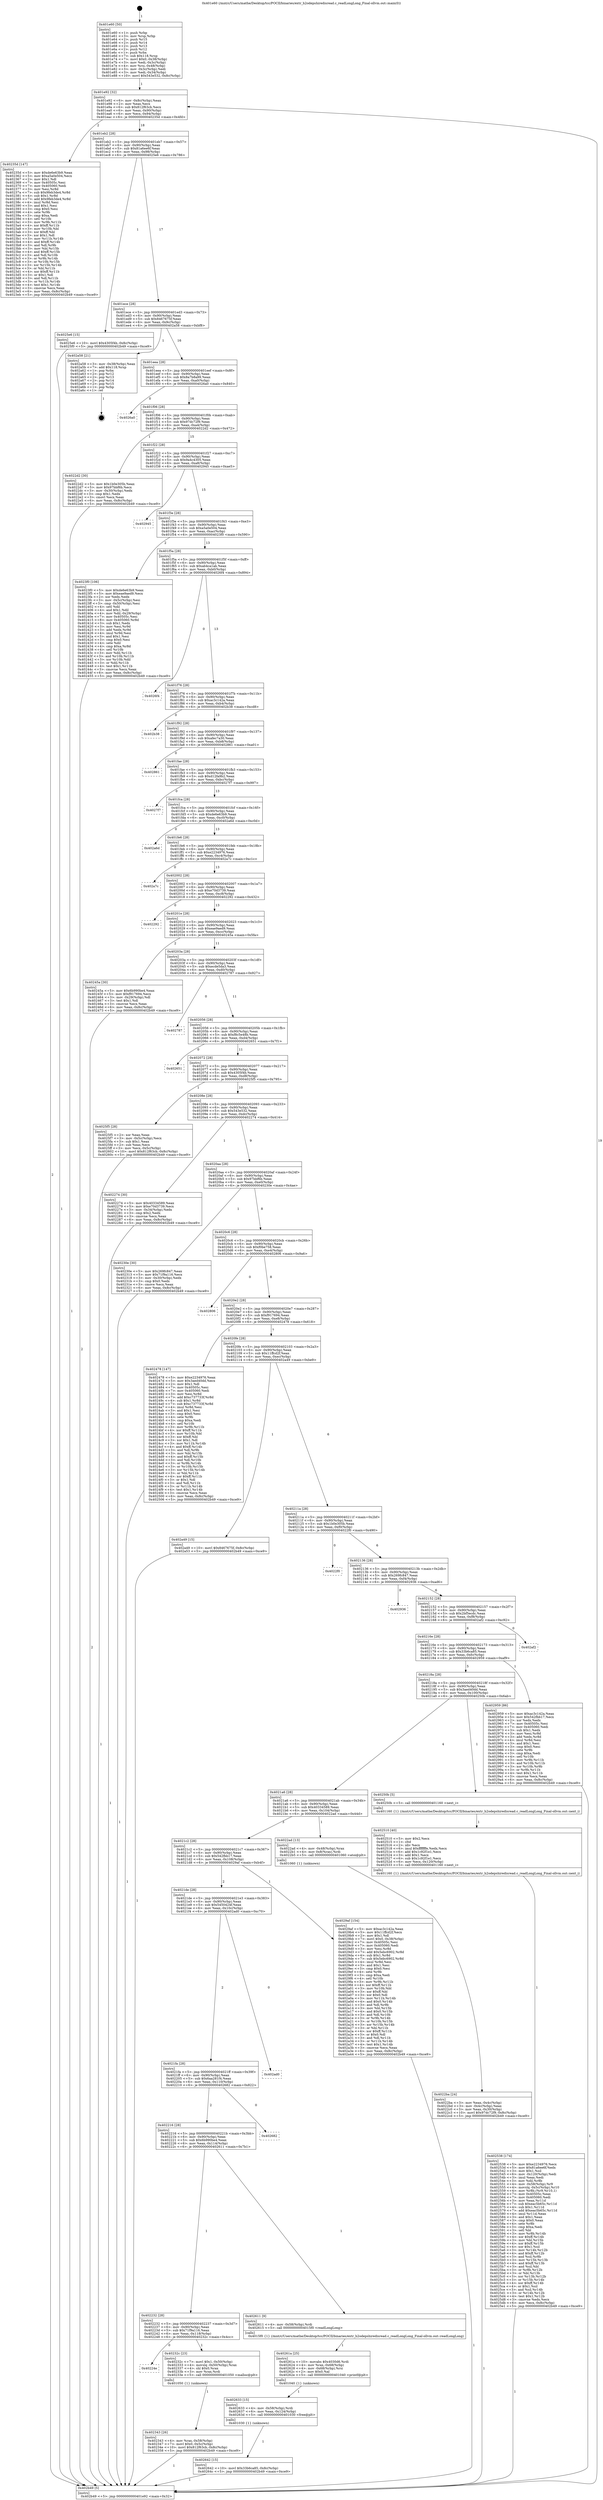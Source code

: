 digraph "0x401e60" {
  label = "0x401e60 (/mnt/c/Users/mathe/Desktop/tcc/POCII/binaries/extr_h2odepshiredisread.c_readLongLong_Final-ollvm.out::main(0))"
  labelloc = "t"
  node[shape=record]

  Entry [label="",width=0.3,height=0.3,shape=circle,fillcolor=black,style=filled]
  "0x401e92" [label="{
     0x401e92 [32]\l
     | [instrs]\l
     &nbsp;&nbsp;0x401e92 \<+6\>: mov -0x8c(%rbp),%eax\l
     &nbsp;&nbsp;0x401e98 \<+2\>: mov %eax,%ecx\l
     &nbsp;&nbsp;0x401e9a \<+6\>: sub $0x812f63cb,%ecx\l
     &nbsp;&nbsp;0x401ea0 \<+6\>: mov %eax,-0x90(%rbp)\l
     &nbsp;&nbsp;0x401ea6 \<+6\>: mov %ecx,-0x94(%rbp)\l
     &nbsp;&nbsp;0x401eac \<+6\>: je 000000000040235d \<main+0x4fd\>\l
  }"]
  "0x40235d" [label="{
     0x40235d [147]\l
     | [instrs]\l
     &nbsp;&nbsp;0x40235d \<+5\>: mov $0xde6e63b9,%eax\l
     &nbsp;&nbsp;0x402362 \<+5\>: mov $0xa5a0e504,%ecx\l
     &nbsp;&nbsp;0x402367 \<+2\>: mov $0x1,%dl\l
     &nbsp;&nbsp;0x402369 \<+7\>: mov 0x40505c,%esi\l
     &nbsp;&nbsp;0x402370 \<+7\>: mov 0x405060,%edi\l
     &nbsp;&nbsp;0x402377 \<+3\>: mov %esi,%r8d\l
     &nbsp;&nbsp;0x40237a \<+7\>: sub $0x9feb3de4,%r8d\l
     &nbsp;&nbsp;0x402381 \<+4\>: sub $0x1,%r8d\l
     &nbsp;&nbsp;0x402385 \<+7\>: add $0x9feb3de4,%r8d\l
     &nbsp;&nbsp;0x40238c \<+4\>: imul %r8d,%esi\l
     &nbsp;&nbsp;0x402390 \<+3\>: and $0x1,%esi\l
     &nbsp;&nbsp;0x402393 \<+3\>: cmp $0x0,%esi\l
     &nbsp;&nbsp;0x402396 \<+4\>: sete %r9b\l
     &nbsp;&nbsp;0x40239a \<+3\>: cmp $0xa,%edi\l
     &nbsp;&nbsp;0x40239d \<+4\>: setl %r10b\l
     &nbsp;&nbsp;0x4023a1 \<+3\>: mov %r9b,%r11b\l
     &nbsp;&nbsp;0x4023a4 \<+4\>: xor $0xff,%r11b\l
     &nbsp;&nbsp;0x4023a8 \<+3\>: mov %r10b,%bl\l
     &nbsp;&nbsp;0x4023ab \<+3\>: xor $0xff,%bl\l
     &nbsp;&nbsp;0x4023ae \<+3\>: xor $0x1,%dl\l
     &nbsp;&nbsp;0x4023b1 \<+3\>: mov %r11b,%r14b\l
     &nbsp;&nbsp;0x4023b4 \<+4\>: and $0xff,%r14b\l
     &nbsp;&nbsp;0x4023b8 \<+3\>: and %dl,%r9b\l
     &nbsp;&nbsp;0x4023bb \<+3\>: mov %bl,%r15b\l
     &nbsp;&nbsp;0x4023be \<+4\>: and $0xff,%r15b\l
     &nbsp;&nbsp;0x4023c2 \<+3\>: and %dl,%r10b\l
     &nbsp;&nbsp;0x4023c5 \<+3\>: or %r9b,%r14b\l
     &nbsp;&nbsp;0x4023c8 \<+3\>: or %r10b,%r15b\l
     &nbsp;&nbsp;0x4023cb \<+3\>: xor %r15b,%r14b\l
     &nbsp;&nbsp;0x4023ce \<+3\>: or %bl,%r11b\l
     &nbsp;&nbsp;0x4023d1 \<+4\>: xor $0xff,%r11b\l
     &nbsp;&nbsp;0x4023d5 \<+3\>: or $0x1,%dl\l
     &nbsp;&nbsp;0x4023d8 \<+3\>: and %dl,%r11b\l
     &nbsp;&nbsp;0x4023db \<+3\>: or %r11b,%r14b\l
     &nbsp;&nbsp;0x4023de \<+4\>: test $0x1,%r14b\l
     &nbsp;&nbsp;0x4023e2 \<+3\>: cmovne %ecx,%eax\l
     &nbsp;&nbsp;0x4023e5 \<+6\>: mov %eax,-0x8c(%rbp)\l
     &nbsp;&nbsp;0x4023eb \<+5\>: jmp 0000000000402b49 \<main+0xce9\>\l
  }"]
  "0x401eb2" [label="{
     0x401eb2 [28]\l
     | [instrs]\l
     &nbsp;&nbsp;0x401eb2 \<+5\>: jmp 0000000000401eb7 \<main+0x57\>\l
     &nbsp;&nbsp;0x401eb7 \<+6\>: mov -0x90(%rbp),%eax\l
     &nbsp;&nbsp;0x401ebd \<+5\>: sub $0x81a6ee6f,%eax\l
     &nbsp;&nbsp;0x401ec2 \<+6\>: mov %eax,-0x98(%rbp)\l
     &nbsp;&nbsp;0x401ec8 \<+6\>: je 00000000004025e6 \<main+0x786\>\l
  }"]
  Exit [label="",width=0.3,height=0.3,shape=circle,fillcolor=black,style=filled,peripheries=2]
  "0x4025e6" [label="{
     0x4025e6 [15]\l
     | [instrs]\l
     &nbsp;&nbsp;0x4025e6 \<+10\>: movl $0x4305f4b,-0x8c(%rbp)\l
     &nbsp;&nbsp;0x4025f0 \<+5\>: jmp 0000000000402b49 \<main+0xce9\>\l
  }"]
  "0x401ece" [label="{
     0x401ece [28]\l
     | [instrs]\l
     &nbsp;&nbsp;0x401ece \<+5\>: jmp 0000000000401ed3 \<main+0x73\>\l
     &nbsp;&nbsp;0x401ed3 \<+6\>: mov -0x90(%rbp),%eax\l
     &nbsp;&nbsp;0x401ed9 \<+5\>: sub $0x8467675f,%eax\l
     &nbsp;&nbsp;0x401ede \<+6\>: mov %eax,-0x9c(%rbp)\l
     &nbsp;&nbsp;0x401ee4 \<+6\>: je 0000000000402a58 \<main+0xbf8\>\l
  }"]
  "0x402642" [label="{
     0x402642 [15]\l
     | [instrs]\l
     &nbsp;&nbsp;0x402642 \<+10\>: movl $0x33b6ca85,-0x8c(%rbp)\l
     &nbsp;&nbsp;0x40264c \<+5\>: jmp 0000000000402b49 \<main+0xce9\>\l
  }"]
  "0x402a58" [label="{
     0x402a58 [21]\l
     | [instrs]\l
     &nbsp;&nbsp;0x402a58 \<+3\>: mov -0x38(%rbp),%eax\l
     &nbsp;&nbsp;0x402a5b \<+7\>: add $0x118,%rsp\l
     &nbsp;&nbsp;0x402a62 \<+1\>: pop %rbx\l
     &nbsp;&nbsp;0x402a63 \<+2\>: pop %r12\l
     &nbsp;&nbsp;0x402a65 \<+2\>: pop %r13\l
     &nbsp;&nbsp;0x402a67 \<+2\>: pop %r14\l
     &nbsp;&nbsp;0x402a69 \<+2\>: pop %r15\l
     &nbsp;&nbsp;0x402a6b \<+1\>: pop %rbp\l
     &nbsp;&nbsp;0x402a6c \<+1\>: ret\l
  }"]
  "0x401eea" [label="{
     0x401eea [28]\l
     | [instrs]\l
     &nbsp;&nbsp;0x401eea \<+5\>: jmp 0000000000401eef \<main+0x8f\>\l
     &nbsp;&nbsp;0x401eef \<+6\>: mov -0x90(%rbp),%eax\l
     &nbsp;&nbsp;0x401ef5 \<+5\>: sub $0x8a7b8a99,%eax\l
     &nbsp;&nbsp;0x401efa \<+6\>: mov %eax,-0xa0(%rbp)\l
     &nbsp;&nbsp;0x401f00 \<+6\>: je 00000000004026a0 \<main+0x840\>\l
  }"]
  "0x402633" [label="{
     0x402633 [15]\l
     | [instrs]\l
     &nbsp;&nbsp;0x402633 \<+4\>: mov -0x58(%rbp),%rdi\l
     &nbsp;&nbsp;0x402637 \<+6\>: mov %eax,-0x124(%rbp)\l
     &nbsp;&nbsp;0x40263d \<+5\>: call 0000000000401030 \<free@plt\>\l
     | [calls]\l
     &nbsp;&nbsp;0x401030 \{1\} (unknown)\l
  }"]
  "0x4026a0" [label="{
     0x4026a0\l
  }", style=dashed]
  "0x401f06" [label="{
     0x401f06 [28]\l
     | [instrs]\l
     &nbsp;&nbsp;0x401f06 \<+5\>: jmp 0000000000401f0b \<main+0xab\>\l
     &nbsp;&nbsp;0x401f0b \<+6\>: mov -0x90(%rbp),%eax\l
     &nbsp;&nbsp;0x401f11 \<+5\>: sub $0x97dc72f9,%eax\l
     &nbsp;&nbsp;0x401f16 \<+6\>: mov %eax,-0xa4(%rbp)\l
     &nbsp;&nbsp;0x401f1c \<+6\>: je 00000000004022d2 \<main+0x472\>\l
  }"]
  "0x40261a" [label="{
     0x40261a [25]\l
     | [instrs]\l
     &nbsp;&nbsp;0x40261a \<+10\>: movabs $0x4030d6,%rdi\l
     &nbsp;&nbsp;0x402624 \<+4\>: mov %rax,-0x68(%rbp)\l
     &nbsp;&nbsp;0x402628 \<+4\>: mov -0x68(%rbp),%rsi\l
     &nbsp;&nbsp;0x40262c \<+2\>: mov $0x0,%al\l
     &nbsp;&nbsp;0x40262e \<+5\>: call 0000000000401040 \<printf@plt\>\l
     | [calls]\l
     &nbsp;&nbsp;0x401040 \{1\} (unknown)\l
  }"]
  "0x4022d2" [label="{
     0x4022d2 [30]\l
     | [instrs]\l
     &nbsp;&nbsp;0x4022d2 \<+5\>: mov $0x1b0e305b,%eax\l
     &nbsp;&nbsp;0x4022d7 \<+5\>: mov $0x97bbf6b,%ecx\l
     &nbsp;&nbsp;0x4022dc \<+3\>: mov -0x30(%rbp),%edx\l
     &nbsp;&nbsp;0x4022df \<+3\>: cmp $0x1,%edx\l
     &nbsp;&nbsp;0x4022e2 \<+3\>: cmovl %ecx,%eax\l
     &nbsp;&nbsp;0x4022e5 \<+6\>: mov %eax,-0x8c(%rbp)\l
     &nbsp;&nbsp;0x4022eb \<+5\>: jmp 0000000000402b49 \<main+0xce9\>\l
  }"]
  "0x401f22" [label="{
     0x401f22 [28]\l
     | [instrs]\l
     &nbsp;&nbsp;0x401f22 \<+5\>: jmp 0000000000401f27 \<main+0xc7\>\l
     &nbsp;&nbsp;0x401f27 \<+6\>: mov -0x90(%rbp),%eax\l
     &nbsp;&nbsp;0x401f2d \<+5\>: sub $0x9a4c4305,%eax\l
     &nbsp;&nbsp;0x401f32 \<+6\>: mov %eax,-0xa8(%rbp)\l
     &nbsp;&nbsp;0x401f38 \<+6\>: je 0000000000402945 \<main+0xae5\>\l
  }"]
  "0x402538" [label="{
     0x402538 [174]\l
     | [instrs]\l
     &nbsp;&nbsp;0x402538 \<+5\>: mov $0xe2234976,%ecx\l
     &nbsp;&nbsp;0x40253d \<+5\>: mov $0x81a6ee6f,%edx\l
     &nbsp;&nbsp;0x402542 \<+3\>: mov $0x1,%sil\l
     &nbsp;&nbsp;0x402545 \<+6\>: mov -0x120(%rbp),%edi\l
     &nbsp;&nbsp;0x40254b \<+3\>: imul %eax,%edi\l
     &nbsp;&nbsp;0x40254e \<+3\>: mov %dil,%r8b\l
     &nbsp;&nbsp;0x402551 \<+4\>: mov -0x58(%rbp),%r9\l
     &nbsp;&nbsp;0x402555 \<+4\>: movslq -0x5c(%rbp),%r10\l
     &nbsp;&nbsp;0x402559 \<+4\>: mov %r8b,(%r9,%r10,1)\l
     &nbsp;&nbsp;0x40255d \<+7\>: mov 0x40505c,%eax\l
     &nbsp;&nbsp;0x402564 \<+7\>: mov 0x405060,%edi\l
     &nbsp;&nbsp;0x40256b \<+3\>: mov %eax,%r11d\l
     &nbsp;&nbsp;0x40256e \<+7\>: sub $0xeac5b65c,%r11d\l
     &nbsp;&nbsp;0x402575 \<+4\>: sub $0x1,%r11d\l
     &nbsp;&nbsp;0x402579 \<+7\>: add $0xeac5b65c,%r11d\l
     &nbsp;&nbsp;0x402580 \<+4\>: imul %r11d,%eax\l
     &nbsp;&nbsp;0x402584 \<+3\>: and $0x1,%eax\l
     &nbsp;&nbsp;0x402587 \<+3\>: cmp $0x0,%eax\l
     &nbsp;&nbsp;0x40258a \<+4\>: sete %r8b\l
     &nbsp;&nbsp;0x40258e \<+3\>: cmp $0xa,%edi\l
     &nbsp;&nbsp;0x402591 \<+3\>: setl %bl\l
     &nbsp;&nbsp;0x402594 \<+3\>: mov %r8b,%r14b\l
     &nbsp;&nbsp;0x402597 \<+4\>: xor $0xff,%r14b\l
     &nbsp;&nbsp;0x40259b \<+3\>: mov %bl,%r15b\l
     &nbsp;&nbsp;0x40259e \<+4\>: xor $0xff,%r15b\l
     &nbsp;&nbsp;0x4025a2 \<+4\>: xor $0x1,%sil\l
     &nbsp;&nbsp;0x4025a6 \<+3\>: mov %r14b,%r12b\l
     &nbsp;&nbsp;0x4025a9 \<+4\>: and $0xff,%r12b\l
     &nbsp;&nbsp;0x4025ad \<+3\>: and %sil,%r8b\l
     &nbsp;&nbsp;0x4025b0 \<+3\>: mov %r15b,%r13b\l
     &nbsp;&nbsp;0x4025b3 \<+4\>: and $0xff,%r13b\l
     &nbsp;&nbsp;0x4025b7 \<+3\>: and %sil,%bl\l
     &nbsp;&nbsp;0x4025ba \<+3\>: or %r8b,%r12b\l
     &nbsp;&nbsp;0x4025bd \<+3\>: or %bl,%r13b\l
     &nbsp;&nbsp;0x4025c0 \<+3\>: xor %r13b,%r12b\l
     &nbsp;&nbsp;0x4025c3 \<+3\>: or %r15b,%r14b\l
     &nbsp;&nbsp;0x4025c6 \<+4\>: xor $0xff,%r14b\l
     &nbsp;&nbsp;0x4025ca \<+4\>: or $0x1,%sil\l
     &nbsp;&nbsp;0x4025ce \<+3\>: and %sil,%r14b\l
     &nbsp;&nbsp;0x4025d1 \<+3\>: or %r14b,%r12b\l
     &nbsp;&nbsp;0x4025d4 \<+4\>: test $0x1,%r12b\l
     &nbsp;&nbsp;0x4025d8 \<+3\>: cmovne %edx,%ecx\l
     &nbsp;&nbsp;0x4025db \<+6\>: mov %ecx,-0x8c(%rbp)\l
     &nbsp;&nbsp;0x4025e1 \<+5\>: jmp 0000000000402b49 \<main+0xce9\>\l
  }"]
  "0x402945" [label="{
     0x402945\l
  }", style=dashed]
  "0x401f3e" [label="{
     0x401f3e [28]\l
     | [instrs]\l
     &nbsp;&nbsp;0x401f3e \<+5\>: jmp 0000000000401f43 \<main+0xe3\>\l
     &nbsp;&nbsp;0x401f43 \<+6\>: mov -0x90(%rbp),%eax\l
     &nbsp;&nbsp;0x401f49 \<+5\>: sub $0xa5a0e504,%eax\l
     &nbsp;&nbsp;0x401f4e \<+6\>: mov %eax,-0xac(%rbp)\l
     &nbsp;&nbsp;0x401f54 \<+6\>: je 00000000004023f0 \<main+0x590\>\l
  }"]
  "0x402510" [label="{
     0x402510 [40]\l
     | [instrs]\l
     &nbsp;&nbsp;0x402510 \<+5\>: mov $0x2,%ecx\l
     &nbsp;&nbsp;0x402515 \<+1\>: cltd\l
     &nbsp;&nbsp;0x402516 \<+2\>: idiv %ecx\l
     &nbsp;&nbsp;0x402518 \<+6\>: imul $0xfffffffe,%edx,%ecx\l
     &nbsp;&nbsp;0x40251e \<+6\>: add $0x1c92f1e1,%ecx\l
     &nbsp;&nbsp;0x402524 \<+3\>: add $0x1,%ecx\l
     &nbsp;&nbsp;0x402527 \<+6\>: sub $0x1c92f1e1,%ecx\l
     &nbsp;&nbsp;0x40252d \<+6\>: mov %ecx,-0x120(%rbp)\l
     &nbsp;&nbsp;0x402533 \<+5\>: call 0000000000401160 \<next_i\>\l
     | [calls]\l
     &nbsp;&nbsp;0x401160 \{1\} (/mnt/c/Users/mathe/Desktop/tcc/POCII/binaries/extr_h2odepshiredisread.c_readLongLong_Final-ollvm.out::next_i)\l
  }"]
  "0x4023f0" [label="{
     0x4023f0 [106]\l
     | [instrs]\l
     &nbsp;&nbsp;0x4023f0 \<+5\>: mov $0xde6e63b9,%eax\l
     &nbsp;&nbsp;0x4023f5 \<+5\>: mov $0xeae9aed9,%ecx\l
     &nbsp;&nbsp;0x4023fa \<+2\>: xor %edx,%edx\l
     &nbsp;&nbsp;0x4023fc \<+3\>: mov -0x5c(%rbp),%esi\l
     &nbsp;&nbsp;0x4023ff \<+3\>: cmp -0x50(%rbp),%esi\l
     &nbsp;&nbsp;0x402402 \<+4\>: setl %dil\l
     &nbsp;&nbsp;0x402406 \<+4\>: and $0x1,%dil\l
     &nbsp;&nbsp;0x40240a \<+4\>: mov %dil,-0x29(%rbp)\l
     &nbsp;&nbsp;0x40240e \<+7\>: mov 0x40505c,%esi\l
     &nbsp;&nbsp;0x402415 \<+8\>: mov 0x405060,%r8d\l
     &nbsp;&nbsp;0x40241d \<+3\>: sub $0x1,%edx\l
     &nbsp;&nbsp;0x402420 \<+3\>: mov %esi,%r9d\l
     &nbsp;&nbsp;0x402423 \<+3\>: add %edx,%r9d\l
     &nbsp;&nbsp;0x402426 \<+4\>: imul %r9d,%esi\l
     &nbsp;&nbsp;0x40242a \<+3\>: and $0x1,%esi\l
     &nbsp;&nbsp;0x40242d \<+3\>: cmp $0x0,%esi\l
     &nbsp;&nbsp;0x402430 \<+4\>: sete %dil\l
     &nbsp;&nbsp;0x402434 \<+4\>: cmp $0xa,%r8d\l
     &nbsp;&nbsp;0x402438 \<+4\>: setl %r10b\l
     &nbsp;&nbsp;0x40243c \<+3\>: mov %dil,%r11b\l
     &nbsp;&nbsp;0x40243f \<+3\>: and %r10b,%r11b\l
     &nbsp;&nbsp;0x402442 \<+3\>: xor %r10b,%dil\l
     &nbsp;&nbsp;0x402445 \<+3\>: or %dil,%r11b\l
     &nbsp;&nbsp;0x402448 \<+4\>: test $0x1,%r11b\l
     &nbsp;&nbsp;0x40244c \<+3\>: cmovne %ecx,%eax\l
     &nbsp;&nbsp;0x40244f \<+6\>: mov %eax,-0x8c(%rbp)\l
     &nbsp;&nbsp;0x402455 \<+5\>: jmp 0000000000402b49 \<main+0xce9\>\l
  }"]
  "0x401f5a" [label="{
     0x401f5a [28]\l
     | [instrs]\l
     &nbsp;&nbsp;0x401f5a \<+5\>: jmp 0000000000401f5f \<main+0xff\>\l
     &nbsp;&nbsp;0x401f5f \<+6\>: mov -0x90(%rbp),%eax\l
     &nbsp;&nbsp;0x401f65 \<+5\>: sub $0xab4ca1ab,%eax\l
     &nbsp;&nbsp;0x401f6a \<+6\>: mov %eax,-0xb0(%rbp)\l
     &nbsp;&nbsp;0x401f70 \<+6\>: je 00000000004026f4 \<main+0x894\>\l
  }"]
  "0x402343" [label="{
     0x402343 [26]\l
     | [instrs]\l
     &nbsp;&nbsp;0x402343 \<+4\>: mov %rax,-0x58(%rbp)\l
     &nbsp;&nbsp;0x402347 \<+7\>: movl $0x0,-0x5c(%rbp)\l
     &nbsp;&nbsp;0x40234e \<+10\>: movl $0x812f63cb,-0x8c(%rbp)\l
     &nbsp;&nbsp;0x402358 \<+5\>: jmp 0000000000402b49 \<main+0xce9\>\l
  }"]
  "0x4026f4" [label="{
     0x4026f4\l
  }", style=dashed]
  "0x401f76" [label="{
     0x401f76 [28]\l
     | [instrs]\l
     &nbsp;&nbsp;0x401f76 \<+5\>: jmp 0000000000401f7b \<main+0x11b\>\l
     &nbsp;&nbsp;0x401f7b \<+6\>: mov -0x90(%rbp),%eax\l
     &nbsp;&nbsp;0x401f81 \<+5\>: sub $0xac3c142a,%eax\l
     &nbsp;&nbsp;0x401f86 \<+6\>: mov %eax,-0xb4(%rbp)\l
     &nbsp;&nbsp;0x401f8c \<+6\>: je 0000000000402b38 \<main+0xcd8\>\l
  }"]
  "0x40224e" [label="{
     0x40224e\l
  }", style=dashed]
  "0x402b38" [label="{
     0x402b38\l
  }", style=dashed]
  "0x401f92" [label="{
     0x401f92 [28]\l
     | [instrs]\l
     &nbsp;&nbsp;0x401f92 \<+5\>: jmp 0000000000401f97 \<main+0x137\>\l
     &nbsp;&nbsp;0x401f97 \<+6\>: mov -0x90(%rbp),%eax\l
     &nbsp;&nbsp;0x401f9d \<+5\>: sub $0xafec7a30,%eax\l
     &nbsp;&nbsp;0x401fa2 \<+6\>: mov %eax,-0xb8(%rbp)\l
     &nbsp;&nbsp;0x401fa8 \<+6\>: je 0000000000402861 \<main+0xa01\>\l
  }"]
  "0x40232c" [label="{
     0x40232c [23]\l
     | [instrs]\l
     &nbsp;&nbsp;0x40232c \<+7\>: movl $0x1,-0x50(%rbp)\l
     &nbsp;&nbsp;0x402333 \<+4\>: movslq -0x50(%rbp),%rax\l
     &nbsp;&nbsp;0x402337 \<+4\>: shl $0x0,%rax\l
     &nbsp;&nbsp;0x40233b \<+3\>: mov %rax,%rdi\l
     &nbsp;&nbsp;0x40233e \<+5\>: call 0000000000401050 \<malloc@plt\>\l
     | [calls]\l
     &nbsp;&nbsp;0x401050 \{1\} (unknown)\l
  }"]
  "0x402861" [label="{
     0x402861\l
  }", style=dashed]
  "0x401fae" [label="{
     0x401fae [28]\l
     | [instrs]\l
     &nbsp;&nbsp;0x401fae \<+5\>: jmp 0000000000401fb3 \<main+0x153\>\l
     &nbsp;&nbsp;0x401fb3 \<+6\>: mov -0x90(%rbp),%eax\l
     &nbsp;&nbsp;0x401fb9 \<+5\>: sub $0xd12fa9b2,%eax\l
     &nbsp;&nbsp;0x401fbe \<+6\>: mov %eax,-0xbc(%rbp)\l
     &nbsp;&nbsp;0x401fc4 \<+6\>: je 00000000004027f7 \<main+0x997\>\l
  }"]
  "0x402232" [label="{
     0x402232 [28]\l
     | [instrs]\l
     &nbsp;&nbsp;0x402232 \<+5\>: jmp 0000000000402237 \<main+0x3d7\>\l
     &nbsp;&nbsp;0x402237 \<+6\>: mov -0x90(%rbp),%eax\l
     &nbsp;&nbsp;0x40223d \<+5\>: sub $0x71f9a116,%eax\l
     &nbsp;&nbsp;0x402242 \<+6\>: mov %eax,-0x118(%rbp)\l
     &nbsp;&nbsp;0x402248 \<+6\>: je 000000000040232c \<main+0x4cc\>\l
  }"]
  "0x4027f7" [label="{
     0x4027f7\l
  }", style=dashed]
  "0x401fca" [label="{
     0x401fca [28]\l
     | [instrs]\l
     &nbsp;&nbsp;0x401fca \<+5\>: jmp 0000000000401fcf \<main+0x16f\>\l
     &nbsp;&nbsp;0x401fcf \<+6\>: mov -0x90(%rbp),%eax\l
     &nbsp;&nbsp;0x401fd5 \<+5\>: sub $0xde6e63b9,%eax\l
     &nbsp;&nbsp;0x401fda \<+6\>: mov %eax,-0xc0(%rbp)\l
     &nbsp;&nbsp;0x401fe0 \<+6\>: je 0000000000402a6d \<main+0xc0d\>\l
  }"]
  "0x402611" [label="{
     0x402611 [9]\l
     | [instrs]\l
     &nbsp;&nbsp;0x402611 \<+4\>: mov -0x58(%rbp),%rdi\l
     &nbsp;&nbsp;0x402615 \<+5\>: call 00000000004015f0 \<readLongLong\>\l
     | [calls]\l
     &nbsp;&nbsp;0x4015f0 \{1\} (/mnt/c/Users/mathe/Desktop/tcc/POCII/binaries/extr_h2odepshiredisread.c_readLongLong_Final-ollvm.out::readLongLong)\l
  }"]
  "0x402a6d" [label="{
     0x402a6d\l
  }", style=dashed]
  "0x401fe6" [label="{
     0x401fe6 [28]\l
     | [instrs]\l
     &nbsp;&nbsp;0x401fe6 \<+5\>: jmp 0000000000401feb \<main+0x18b\>\l
     &nbsp;&nbsp;0x401feb \<+6\>: mov -0x90(%rbp),%eax\l
     &nbsp;&nbsp;0x401ff1 \<+5\>: sub $0xe2234976,%eax\l
     &nbsp;&nbsp;0x401ff6 \<+6\>: mov %eax,-0xc4(%rbp)\l
     &nbsp;&nbsp;0x401ffc \<+6\>: je 0000000000402a7c \<main+0xc1c\>\l
  }"]
  "0x402216" [label="{
     0x402216 [28]\l
     | [instrs]\l
     &nbsp;&nbsp;0x402216 \<+5\>: jmp 000000000040221b \<main+0x3bb\>\l
     &nbsp;&nbsp;0x40221b \<+6\>: mov -0x90(%rbp),%eax\l
     &nbsp;&nbsp;0x402221 \<+5\>: sub $0x6b990be4,%eax\l
     &nbsp;&nbsp;0x402226 \<+6\>: mov %eax,-0x114(%rbp)\l
     &nbsp;&nbsp;0x40222c \<+6\>: je 0000000000402611 \<main+0x7b1\>\l
  }"]
  "0x402a7c" [label="{
     0x402a7c\l
  }", style=dashed]
  "0x402002" [label="{
     0x402002 [28]\l
     | [instrs]\l
     &nbsp;&nbsp;0x402002 \<+5\>: jmp 0000000000402007 \<main+0x1a7\>\l
     &nbsp;&nbsp;0x402007 \<+6\>: mov -0x90(%rbp),%eax\l
     &nbsp;&nbsp;0x40200d \<+5\>: sub $0xe70d3739,%eax\l
     &nbsp;&nbsp;0x402012 \<+6\>: mov %eax,-0xc8(%rbp)\l
     &nbsp;&nbsp;0x402018 \<+6\>: je 0000000000402292 \<main+0x432\>\l
  }"]
  "0x402682" [label="{
     0x402682\l
  }", style=dashed]
  "0x402292" [label="{
     0x402292\l
  }", style=dashed]
  "0x40201e" [label="{
     0x40201e [28]\l
     | [instrs]\l
     &nbsp;&nbsp;0x40201e \<+5\>: jmp 0000000000402023 \<main+0x1c3\>\l
     &nbsp;&nbsp;0x402023 \<+6\>: mov -0x90(%rbp),%eax\l
     &nbsp;&nbsp;0x402029 \<+5\>: sub $0xeae9aed9,%eax\l
     &nbsp;&nbsp;0x40202e \<+6\>: mov %eax,-0xcc(%rbp)\l
     &nbsp;&nbsp;0x402034 \<+6\>: je 000000000040245a \<main+0x5fa\>\l
  }"]
  "0x4021fa" [label="{
     0x4021fa [28]\l
     | [instrs]\l
     &nbsp;&nbsp;0x4021fa \<+5\>: jmp 00000000004021ff \<main+0x39f\>\l
     &nbsp;&nbsp;0x4021ff \<+6\>: mov -0x90(%rbp),%eax\l
     &nbsp;&nbsp;0x402205 \<+5\>: sub $0x6aa281f4,%eax\l
     &nbsp;&nbsp;0x40220a \<+6\>: mov %eax,-0x110(%rbp)\l
     &nbsp;&nbsp;0x402210 \<+6\>: je 0000000000402682 \<main+0x822\>\l
  }"]
  "0x40245a" [label="{
     0x40245a [30]\l
     | [instrs]\l
     &nbsp;&nbsp;0x40245a \<+5\>: mov $0x6b990be4,%eax\l
     &nbsp;&nbsp;0x40245f \<+5\>: mov $0xf917694,%ecx\l
     &nbsp;&nbsp;0x402464 \<+3\>: mov -0x29(%rbp),%dl\l
     &nbsp;&nbsp;0x402467 \<+3\>: test $0x1,%dl\l
     &nbsp;&nbsp;0x40246a \<+3\>: cmovne %ecx,%eax\l
     &nbsp;&nbsp;0x40246d \<+6\>: mov %eax,-0x8c(%rbp)\l
     &nbsp;&nbsp;0x402473 \<+5\>: jmp 0000000000402b49 \<main+0xce9\>\l
  }"]
  "0x40203a" [label="{
     0x40203a [28]\l
     | [instrs]\l
     &nbsp;&nbsp;0x40203a \<+5\>: jmp 000000000040203f \<main+0x1df\>\l
     &nbsp;&nbsp;0x40203f \<+6\>: mov -0x90(%rbp),%eax\l
     &nbsp;&nbsp;0x402045 \<+5\>: sub $0xecde5da3,%eax\l
     &nbsp;&nbsp;0x40204a \<+6\>: mov %eax,-0xd0(%rbp)\l
     &nbsp;&nbsp;0x402050 \<+6\>: je 0000000000402787 \<main+0x927\>\l
  }"]
  "0x402ad0" [label="{
     0x402ad0\l
  }", style=dashed]
  "0x402787" [label="{
     0x402787\l
  }", style=dashed]
  "0x402056" [label="{
     0x402056 [28]\l
     | [instrs]\l
     &nbsp;&nbsp;0x402056 \<+5\>: jmp 000000000040205b \<main+0x1fb\>\l
     &nbsp;&nbsp;0x40205b \<+6\>: mov -0x90(%rbp),%eax\l
     &nbsp;&nbsp;0x402061 \<+5\>: sub $0xf8c5e48b,%eax\l
     &nbsp;&nbsp;0x402066 \<+6\>: mov %eax,-0xd4(%rbp)\l
     &nbsp;&nbsp;0x40206c \<+6\>: je 0000000000402651 \<main+0x7f1\>\l
  }"]
  "0x4021de" [label="{
     0x4021de [28]\l
     | [instrs]\l
     &nbsp;&nbsp;0x4021de \<+5\>: jmp 00000000004021e3 \<main+0x383\>\l
     &nbsp;&nbsp;0x4021e3 \<+6\>: mov -0x90(%rbp),%eax\l
     &nbsp;&nbsp;0x4021e9 \<+5\>: sub $0x5450424f,%eax\l
     &nbsp;&nbsp;0x4021ee \<+6\>: mov %eax,-0x10c(%rbp)\l
     &nbsp;&nbsp;0x4021f4 \<+6\>: je 0000000000402ad0 \<main+0xc70\>\l
  }"]
  "0x402651" [label="{
     0x402651\l
  }", style=dashed]
  "0x402072" [label="{
     0x402072 [28]\l
     | [instrs]\l
     &nbsp;&nbsp;0x402072 \<+5\>: jmp 0000000000402077 \<main+0x217\>\l
     &nbsp;&nbsp;0x402077 \<+6\>: mov -0x90(%rbp),%eax\l
     &nbsp;&nbsp;0x40207d \<+5\>: sub $0x4305f4b,%eax\l
     &nbsp;&nbsp;0x402082 \<+6\>: mov %eax,-0xd8(%rbp)\l
     &nbsp;&nbsp;0x402088 \<+6\>: je 00000000004025f5 \<main+0x795\>\l
  }"]
  "0x4029af" [label="{
     0x4029af [154]\l
     | [instrs]\l
     &nbsp;&nbsp;0x4029af \<+5\>: mov $0xac3c142a,%eax\l
     &nbsp;&nbsp;0x4029b4 \<+5\>: mov $0x11ffcd2f,%ecx\l
     &nbsp;&nbsp;0x4029b9 \<+2\>: mov $0x1,%dl\l
     &nbsp;&nbsp;0x4029bb \<+7\>: movl $0x0,-0x38(%rbp)\l
     &nbsp;&nbsp;0x4029c2 \<+7\>: mov 0x40505c,%esi\l
     &nbsp;&nbsp;0x4029c9 \<+7\>: mov 0x405060,%edi\l
     &nbsp;&nbsp;0x4029d0 \<+3\>: mov %esi,%r8d\l
     &nbsp;&nbsp;0x4029d3 \<+7\>: add $0x5ebc6902,%r8d\l
     &nbsp;&nbsp;0x4029da \<+4\>: sub $0x1,%r8d\l
     &nbsp;&nbsp;0x4029de \<+7\>: sub $0x5ebc6902,%r8d\l
     &nbsp;&nbsp;0x4029e5 \<+4\>: imul %r8d,%esi\l
     &nbsp;&nbsp;0x4029e9 \<+3\>: and $0x1,%esi\l
     &nbsp;&nbsp;0x4029ec \<+3\>: cmp $0x0,%esi\l
     &nbsp;&nbsp;0x4029ef \<+4\>: sete %r9b\l
     &nbsp;&nbsp;0x4029f3 \<+3\>: cmp $0xa,%edi\l
     &nbsp;&nbsp;0x4029f6 \<+4\>: setl %r10b\l
     &nbsp;&nbsp;0x4029fa \<+3\>: mov %r9b,%r11b\l
     &nbsp;&nbsp;0x4029fd \<+4\>: xor $0xff,%r11b\l
     &nbsp;&nbsp;0x402a01 \<+3\>: mov %r10b,%bl\l
     &nbsp;&nbsp;0x402a04 \<+3\>: xor $0xff,%bl\l
     &nbsp;&nbsp;0x402a07 \<+3\>: xor $0x0,%dl\l
     &nbsp;&nbsp;0x402a0a \<+3\>: mov %r11b,%r14b\l
     &nbsp;&nbsp;0x402a0d \<+4\>: and $0x0,%r14b\l
     &nbsp;&nbsp;0x402a11 \<+3\>: and %dl,%r9b\l
     &nbsp;&nbsp;0x402a14 \<+3\>: mov %bl,%r15b\l
     &nbsp;&nbsp;0x402a17 \<+4\>: and $0x0,%r15b\l
     &nbsp;&nbsp;0x402a1b \<+3\>: and %dl,%r10b\l
     &nbsp;&nbsp;0x402a1e \<+3\>: or %r9b,%r14b\l
     &nbsp;&nbsp;0x402a21 \<+3\>: or %r10b,%r15b\l
     &nbsp;&nbsp;0x402a24 \<+3\>: xor %r15b,%r14b\l
     &nbsp;&nbsp;0x402a27 \<+3\>: or %bl,%r11b\l
     &nbsp;&nbsp;0x402a2a \<+4\>: xor $0xff,%r11b\l
     &nbsp;&nbsp;0x402a2e \<+3\>: or $0x0,%dl\l
     &nbsp;&nbsp;0x402a31 \<+3\>: and %dl,%r11b\l
     &nbsp;&nbsp;0x402a34 \<+3\>: or %r11b,%r14b\l
     &nbsp;&nbsp;0x402a37 \<+4\>: test $0x1,%r14b\l
     &nbsp;&nbsp;0x402a3b \<+3\>: cmovne %ecx,%eax\l
     &nbsp;&nbsp;0x402a3e \<+6\>: mov %eax,-0x8c(%rbp)\l
     &nbsp;&nbsp;0x402a44 \<+5\>: jmp 0000000000402b49 \<main+0xce9\>\l
  }"]
  "0x4025f5" [label="{
     0x4025f5 [28]\l
     | [instrs]\l
     &nbsp;&nbsp;0x4025f5 \<+2\>: xor %eax,%eax\l
     &nbsp;&nbsp;0x4025f7 \<+3\>: mov -0x5c(%rbp),%ecx\l
     &nbsp;&nbsp;0x4025fa \<+3\>: sub $0x1,%eax\l
     &nbsp;&nbsp;0x4025fd \<+2\>: sub %eax,%ecx\l
     &nbsp;&nbsp;0x4025ff \<+3\>: mov %ecx,-0x5c(%rbp)\l
     &nbsp;&nbsp;0x402602 \<+10\>: movl $0x812f63cb,-0x8c(%rbp)\l
     &nbsp;&nbsp;0x40260c \<+5\>: jmp 0000000000402b49 \<main+0xce9\>\l
  }"]
  "0x40208e" [label="{
     0x40208e [28]\l
     | [instrs]\l
     &nbsp;&nbsp;0x40208e \<+5\>: jmp 0000000000402093 \<main+0x233\>\l
     &nbsp;&nbsp;0x402093 \<+6\>: mov -0x90(%rbp),%eax\l
     &nbsp;&nbsp;0x402099 \<+5\>: sub $0x543e532,%eax\l
     &nbsp;&nbsp;0x40209e \<+6\>: mov %eax,-0xdc(%rbp)\l
     &nbsp;&nbsp;0x4020a4 \<+6\>: je 0000000000402274 \<main+0x414\>\l
  }"]
  "0x4022ba" [label="{
     0x4022ba [24]\l
     | [instrs]\l
     &nbsp;&nbsp;0x4022ba \<+3\>: mov %eax,-0x4c(%rbp)\l
     &nbsp;&nbsp;0x4022bd \<+3\>: mov -0x4c(%rbp),%eax\l
     &nbsp;&nbsp;0x4022c0 \<+3\>: mov %eax,-0x30(%rbp)\l
     &nbsp;&nbsp;0x4022c3 \<+10\>: movl $0x97dc72f9,-0x8c(%rbp)\l
     &nbsp;&nbsp;0x4022cd \<+5\>: jmp 0000000000402b49 \<main+0xce9\>\l
  }"]
  "0x402274" [label="{
     0x402274 [30]\l
     | [instrs]\l
     &nbsp;&nbsp;0x402274 \<+5\>: mov $0x40334589,%eax\l
     &nbsp;&nbsp;0x402279 \<+5\>: mov $0xe70d3739,%ecx\l
     &nbsp;&nbsp;0x40227e \<+3\>: mov -0x34(%rbp),%edx\l
     &nbsp;&nbsp;0x402281 \<+3\>: cmp $0x2,%edx\l
     &nbsp;&nbsp;0x402284 \<+3\>: cmovne %ecx,%eax\l
     &nbsp;&nbsp;0x402287 \<+6\>: mov %eax,-0x8c(%rbp)\l
     &nbsp;&nbsp;0x40228d \<+5\>: jmp 0000000000402b49 \<main+0xce9\>\l
  }"]
  "0x4020aa" [label="{
     0x4020aa [28]\l
     | [instrs]\l
     &nbsp;&nbsp;0x4020aa \<+5\>: jmp 00000000004020af \<main+0x24f\>\l
     &nbsp;&nbsp;0x4020af \<+6\>: mov -0x90(%rbp),%eax\l
     &nbsp;&nbsp;0x4020b5 \<+5\>: sub $0x97bbf6b,%eax\l
     &nbsp;&nbsp;0x4020ba \<+6\>: mov %eax,-0xe0(%rbp)\l
     &nbsp;&nbsp;0x4020c0 \<+6\>: je 000000000040230e \<main+0x4ae\>\l
  }"]
  "0x402b49" [label="{
     0x402b49 [5]\l
     | [instrs]\l
     &nbsp;&nbsp;0x402b49 \<+5\>: jmp 0000000000401e92 \<main+0x32\>\l
  }"]
  "0x401e60" [label="{
     0x401e60 [50]\l
     | [instrs]\l
     &nbsp;&nbsp;0x401e60 \<+1\>: push %rbp\l
     &nbsp;&nbsp;0x401e61 \<+3\>: mov %rsp,%rbp\l
     &nbsp;&nbsp;0x401e64 \<+2\>: push %r15\l
     &nbsp;&nbsp;0x401e66 \<+2\>: push %r14\l
     &nbsp;&nbsp;0x401e68 \<+2\>: push %r13\l
     &nbsp;&nbsp;0x401e6a \<+2\>: push %r12\l
     &nbsp;&nbsp;0x401e6c \<+1\>: push %rbx\l
     &nbsp;&nbsp;0x401e6d \<+7\>: sub $0x118,%rsp\l
     &nbsp;&nbsp;0x401e74 \<+7\>: movl $0x0,-0x38(%rbp)\l
     &nbsp;&nbsp;0x401e7b \<+3\>: mov %edi,-0x3c(%rbp)\l
     &nbsp;&nbsp;0x401e7e \<+4\>: mov %rsi,-0x48(%rbp)\l
     &nbsp;&nbsp;0x401e82 \<+3\>: mov -0x3c(%rbp),%edi\l
     &nbsp;&nbsp;0x401e85 \<+3\>: mov %edi,-0x34(%rbp)\l
     &nbsp;&nbsp;0x401e88 \<+10\>: movl $0x543e532,-0x8c(%rbp)\l
  }"]
  "0x4021c2" [label="{
     0x4021c2 [28]\l
     | [instrs]\l
     &nbsp;&nbsp;0x4021c2 \<+5\>: jmp 00000000004021c7 \<main+0x367\>\l
     &nbsp;&nbsp;0x4021c7 \<+6\>: mov -0x90(%rbp),%eax\l
     &nbsp;&nbsp;0x4021cd \<+5\>: sub $0x542fbb17,%eax\l
     &nbsp;&nbsp;0x4021d2 \<+6\>: mov %eax,-0x108(%rbp)\l
     &nbsp;&nbsp;0x4021d8 \<+6\>: je 00000000004029af \<main+0xb4f\>\l
  }"]
  "0x40230e" [label="{
     0x40230e [30]\l
     | [instrs]\l
     &nbsp;&nbsp;0x40230e \<+5\>: mov $0x269fc847,%eax\l
     &nbsp;&nbsp;0x402313 \<+5\>: mov $0x71f9a116,%ecx\l
     &nbsp;&nbsp;0x402318 \<+3\>: mov -0x30(%rbp),%edx\l
     &nbsp;&nbsp;0x40231b \<+3\>: cmp $0x0,%edx\l
     &nbsp;&nbsp;0x40231e \<+3\>: cmove %ecx,%eax\l
     &nbsp;&nbsp;0x402321 \<+6\>: mov %eax,-0x8c(%rbp)\l
     &nbsp;&nbsp;0x402327 \<+5\>: jmp 0000000000402b49 \<main+0xce9\>\l
  }"]
  "0x4020c6" [label="{
     0x4020c6 [28]\l
     | [instrs]\l
     &nbsp;&nbsp;0x4020c6 \<+5\>: jmp 00000000004020cb \<main+0x26b\>\l
     &nbsp;&nbsp;0x4020cb \<+6\>: mov -0x90(%rbp),%eax\l
     &nbsp;&nbsp;0x4020d1 \<+5\>: sub $0xf0be758,%eax\l
     &nbsp;&nbsp;0x4020d6 \<+6\>: mov %eax,-0xe4(%rbp)\l
     &nbsp;&nbsp;0x4020dc \<+6\>: je 0000000000402806 \<main+0x9a6\>\l
  }"]
  "0x4022ad" [label="{
     0x4022ad [13]\l
     | [instrs]\l
     &nbsp;&nbsp;0x4022ad \<+4\>: mov -0x48(%rbp),%rax\l
     &nbsp;&nbsp;0x4022b1 \<+4\>: mov 0x8(%rax),%rdi\l
     &nbsp;&nbsp;0x4022b5 \<+5\>: call 0000000000401060 \<atoi@plt\>\l
     | [calls]\l
     &nbsp;&nbsp;0x401060 \{1\} (unknown)\l
  }"]
  "0x402806" [label="{
     0x402806\l
  }", style=dashed]
  "0x4020e2" [label="{
     0x4020e2 [28]\l
     | [instrs]\l
     &nbsp;&nbsp;0x4020e2 \<+5\>: jmp 00000000004020e7 \<main+0x287\>\l
     &nbsp;&nbsp;0x4020e7 \<+6\>: mov -0x90(%rbp),%eax\l
     &nbsp;&nbsp;0x4020ed \<+5\>: sub $0xf917694,%eax\l
     &nbsp;&nbsp;0x4020f2 \<+6\>: mov %eax,-0xe8(%rbp)\l
     &nbsp;&nbsp;0x4020f8 \<+6\>: je 0000000000402478 \<main+0x618\>\l
  }"]
  "0x4021a6" [label="{
     0x4021a6 [28]\l
     | [instrs]\l
     &nbsp;&nbsp;0x4021a6 \<+5\>: jmp 00000000004021ab \<main+0x34b\>\l
     &nbsp;&nbsp;0x4021ab \<+6\>: mov -0x90(%rbp),%eax\l
     &nbsp;&nbsp;0x4021b1 \<+5\>: sub $0x40334589,%eax\l
     &nbsp;&nbsp;0x4021b6 \<+6\>: mov %eax,-0x104(%rbp)\l
     &nbsp;&nbsp;0x4021bc \<+6\>: je 00000000004022ad \<main+0x44d\>\l
  }"]
  "0x402478" [label="{
     0x402478 [147]\l
     | [instrs]\l
     &nbsp;&nbsp;0x402478 \<+5\>: mov $0xe2234976,%eax\l
     &nbsp;&nbsp;0x40247d \<+5\>: mov $0x3aed40dd,%ecx\l
     &nbsp;&nbsp;0x402482 \<+2\>: mov $0x1,%dl\l
     &nbsp;&nbsp;0x402484 \<+7\>: mov 0x40505c,%esi\l
     &nbsp;&nbsp;0x40248b \<+7\>: mov 0x405060,%edi\l
     &nbsp;&nbsp;0x402492 \<+3\>: mov %esi,%r8d\l
     &nbsp;&nbsp;0x402495 \<+7\>: add $0xc737733f,%r8d\l
     &nbsp;&nbsp;0x40249c \<+4\>: sub $0x1,%r8d\l
     &nbsp;&nbsp;0x4024a0 \<+7\>: sub $0xc737733f,%r8d\l
     &nbsp;&nbsp;0x4024a7 \<+4\>: imul %r8d,%esi\l
     &nbsp;&nbsp;0x4024ab \<+3\>: and $0x1,%esi\l
     &nbsp;&nbsp;0x4024ae \<+3\>: cmp $0x0,%esi\l
     &nbsp;&nbsp;0x4024b1 \<+4\>: sete %r9b\l
     &nbsp;&nbsp;0x4024b5 \<+3\>: cmp $0xa,%edi\l
     &nbsp;&nbsp;0x4024b8 \<+4\>: setl %r10b\l
     &nbsp;&nbsp;0x4024bc \<+3\>: mov %r9b,%r11b\l
     &nbsp;&nbsp;0x4024bf \<+4\>: xor $0xff,%r11b\l
     &nbsp;&nbsp;0x4024c3 \<+3\>: mov %r10b,%bl\l
     &nbsp;&nbsp;0x4024c6 \<+3\>: xor $0xff,%bl\l
     &nbsp;&nbsp;0x4024c9 \<+3\>: xor $0x1,%dl\l
     &nbsp;&nbsp;0x4024cc \<+3\>: mov %r11b,%r14b\l
     &nbsp;&nbsp;0x4024cf \<+4\>: and $0xff,%r14b\l
     &nbsp;&nbsp;0x4024d3 \<+3\>: and %dl,%r9b\l
     &nbsp;&nbsp;0x4024d6 \<+3\>: mov %bl,%r15b\l
     &nbsp;&nbsp;0x4024d9 \<+4\>: and $0xff,%r15b\l
     &nbsp;&nbsp;0x4024dd \<+3\>: and %dl,%r10b\l
     &nbsp;&nbsp;0x4024e0 \<+3\>: or %r9b,%r14b\l
     &nbsp;&nbsp;0x4024e3 \<+3\>: or %r10b,%r15b\l
     &nbsp;&nbsp;0x4024e6 \<+3\>: xor %r15b,%r14b\l
     &nbsp;&nbsp;0x4024e9 \<+3\>: or %bl,%r11b\l
     &nbsp;&nbsp;0x4024ec \<+4\>: xor $0xff,%r11b\l
     &nbsp;&nbsp;0x4024f0 \<+3\>: or $0x1,%dl\l
     &nbsp;&nbsp;0x4024f3 \<+3\>: and %dl,%r11b\l
     &nbsp;&nbsp;0x4024f6 \<+3\>: or %r11b,%r14b\l
     &nbsp;&nbsp;0x4024f9 \<+4\>: test $0x1,%r14b\l
     &nbsp;&nbsp;0x4024fd \<+3\>: cmovne %ecx,%eax\l
     &nbsp;&nbsp;0x402500 \<+6\>: mov %eax,-0x8c(%rbp)\l
     &nbsp;&nbsp;0x402506 \<+5\>: jmp 0000000000402b49 \<main+0xce9\>\l
  }"]
  "0x4020fe" [label="{
     0x4020fe [28]\l
     | [instrs]\l
     &nbsp;&nbsp;0x4020fe \<+5\>: jmp 0000000000402103 \<main+0x2a3\>\l
     &nbsp;&nbsp;0x402103 \<+6\>: mov -0x90(%rbp),%eax\l
     &nbsp;&nbsp;0x402109 \<+5\>: sub $0x11ffcd2f,%eax\l
     &nbsp;&nbsp;0x40210e \<+6\>: mov %eax,-0xec(%rbp)\l
     &nbsp;&nbsp;0x402114 \<+6\>: je 0000000000402a49 \<main+0xbe9\>\l
  }"]
  "0x40250b" [label="{
     0x40250b [5]\l
     | [instrs]\l
     &nbsp;&nbsp;0x40250b \<+5\>: call 0000000000401160 \<next_i\>\l
     | [calls]\l
     &nbsp;&nbsp;0x401160 \{1\} (/mnt/c/Users/mathe/Desktop/tcc/POCII/binaries/extr_h2odepshiredisread.c_readLongLong_Final-ollvm.out::next_i)\l
  }"]
  "0x402a49" [label="{
     0x402a49 [15]\l
     | [instrs]\l
     &nbsp;&nbsp;0x402a49 \<+10\>: movl $0x8467675f,-0x8c(%rbp)\l
     &nbsp;&nbsp;0x402a53 \<+5\>: jmp 0000000000402b49 \<main+0xce9\>\l
  }"]
  "0x40211a" [label="{
     0x40211a [28]\l
     | [instrs]\l
     &nbsp;&nbsp;0x40211a \<+5\>: jmp 000000000040211f \<main+0x2bf\>\l
     &nbsp;&nbsp;0x40211f \<+6\>: mov -0x90(%rbp),%eax\l
     &nbsp;&nbsp;0x402125 \<+5\>: sub $0x1b0e305b,%eax\l
     &nbsp;&nbsp;0x40212a \<+6\>: mov %eax,-0xf0(%rbp)\l
     &nbsp;&nbsp;0x402130 \<+6\>: je 00000000004022f0 \<main+0x490\>\l
  }"]
  "0x40218a" [label="{
     0x40218a [28]\l
     | [instrs]\l
     &nbsp;&nbsp;0x40218a \<+5\>: jmp 000000000040218f \<main+0x32f\>\l
     &nbsp;&nbsp;0x40218f \<+6\>: mov -0x90(%rbp),%eax\l
     &nbsp;&nbsp;0x402195 \<+5\>: sub $0x3aed40dd,%eax\l
     &nbsp;&nbsp;0x40219a \<+6\>: mov %eax,-0x100(%rbp)\l
     &nbsp;&nbsp;0x4021a0 \<+6\>: je 000000000040250b \<main+0x6ab\>\l
  }"]
  "0x4022f0" [label="{
     0x4022f0\l
  }", style=dashed]
  "0x402136" [label="{
     0x402136 [28]\l
     | [instrs]\l
     &nbsp;&nbsp;0x402136 \<+5\>: jmp 000000000040213b \<main+0x2db\>\l
     &nbsp;&nbsp;0x40213b \<+6\>: mov -0x90(%rbp),%eax\l
     &nbsp;&nbsp;0x402141 \<+5\>: sub $0x269fc847,%eax\l
     &nbsp;&nbsp;0x402146 \<+6\>: mov %eax,-0xf4(%rbp)\l
     &nbsp;&nbsp;0x40214c \<+6\>: je 0000000000402936 \<main+0xad6\>\l
  }"]
  "0x402959" [label="{
     0x402959 [86]\l
     | [instrs]\l
     &nbsp;&nbsp;0x402959 \<+5\>: mov $0xac3c142a,%eax\l
     &nbsp;&nbsp;0x40295e \<+5\>: mov $0x542fbb17,%ecx\l
     &nbsp;&nbsp;0x402963 \<+2\>: xor %edx,%edx\l
     &nbsp;&nbsp;0x402965 \<+7\>: mov 0x40505c,%esi\l
     &nbsp;&nbsp;0x40296c \<+7\>: mov 0x405060,%edi\l
     &nbsp;&nbsp;0x402973 \<+3\>: sub $0x1,%edx\l
     &nbsp;&nbsp;0x402976 \<+3\>: mov %esi,%r8d\l
     &nbsp;&nbsp;0x402979 \<+3\>: add %edx,%r8d\l
     &nbsp;&nbsp;0x40297c \<+4\>: imul %r8d,%esi\l
     &nbsp;&nbsp;0x402980 \<+3\>: and $0x1,%esi\l
     &nbsp;&nbsp;0x402983 \<+3\>: cmp $0x0,%esi\l
     &nbsp;&nbsp;0x402986 \<+4\>: sete %r9b\l
     &nbsp;&nbsp;0x40298a \<+3\>: cmp $0xa,%edi\l
     &nbsp;&nbsp;0x40298d \<+4\>: setl %r10b\l
     &nbsp;&nbsp;0x402991 \<+3\>: mov %r9b,%r11b\l
     &nbsp;&nbsp;0x402994 \<+3\>: and %r10b,%r11b\l
     &nbsp;&nbsp;0x402997 \<+3\>: xor %r10b,%r9b\l
     &nbsp;&nbsp;0x40299a \<+3\>: or %r9b,%r11b\l
     &nbsp;&nbsp;0x40299d \<+4\>: test $0x1,%r11b\l
     &nbsp;&nbsp;0x4029a1 \<+3\>: cmovne %ecx,%eax\l
     &nbsp;&nbsp;0x4029a4 \<+6\>: mov %eax,-0x8c(%rbp)\l
     &nbsp;&nbsp;0x4029aa \<+5\>: jmp 0000000000402b49 \<main+0xce9\>\l
  }"]
  "0x402936" [label="{
     0x402936\l
  }", style=dashed]
  "0x402152" [label="{
     0x402152 [28]\l
     | [instrs]\l
     &nbsp;&nbsp;0x402152 \<+5\>: jmp 0000000000402157 \<main+0x2f7\>\l
     &nbsp;&nbsp;0x402157 \<+6\>: mov -0x90(%rbp),%eax\l
     &nbsp;&nbsp;0x40215d \<+5\>: sub $0x2bf5ecdc,%eax\l
     &nbsp;&nbsp;0x402162 \<+6\>: mov %eax,-0xf8(%rbp)\l
     &nbsp;&nbsp;0x402168 \<+6\>: je 0000000000402af2 \<main+0xc92\>\l
  }"]
  "0x40216e" [label="{
     0x40216e [28]\l
     | [instrs]\l
     &nbsp;&nbsp;0x40216e \<+5\>: jmp 0000000000402173 \<main+0x313\>\l
     &nbsp;&nbsp;0x402173 \<+6\>: mov -0x90(%rbp),%eax\l
     &nbsp;&nbsp;0x402179 \<+5\>: sub $0x33b6ca85,%eax\l
     &nbsp;&nbsp;0x40217e \<+6\>: mov %eax,-0xfc(%rbp)\l
     &nbsp;&nbsp;0x402184 \<+6\>: je 0000000000402959 \<main+0xaf9\>\l
  }"]
  "0x402af2" [label="{
     0x402af2\l
  }", style=dashed]
  Entry -> "0x401e60" [label=" 1"]
  "0x401e92" -> "0x40235d" [label=" 2"]
  "0x401e92" -> "0x401eb2" [label=" 18"]
  "0x402a58" -> Exit [label=" 1"]
  "0x401eb2" -> "0x4025e6" [label=" 1"]
  "0x401eb2" -> "0x401ece" [label=" 17"]
  "0x402a49" -> "0x402b49" [label=" 1"]
  "0x401ece" -> "0x402a58" [label=" 1"]
  "0x401ece" -> "0x401eea" [label=" 16"]
  "0x4029af" -> "0x402b49" [label=" 1"]
  "0x401eea" -> "0x4026a0" [label=" 0"]
  "0x401eea" -> "0x401f06" [label=" 16"]
  "0x402959" -> "0x402b49" [label=" 1"]
  "0x401f06" -> "0x4022d2" [label=" 1"]
  "0x401f06" -> "0x401f22" [label=" 15"]
  "0x402642" -> "0x402b49" [label=" 1"]
  "0x401f22" -> "0x402945" [label=" 0"]
  "0x401f22" -> "0x401f3e" [label=" 15"]
  "0x402633" -> "0x402642" [label=" 1"]
  "0x401f3e" -> "0x4023f0" [label=" 2"]
  "0x401f3e" -> "0x401f5a" [label=" 13"]
  "0x40261a" -> "0x402633" [label=" 1"]
  "0x401f5a" -> "0x4026f4" [label=" 0"]
  "0x401f5a" -> "0x401f76" [label=" 13"]
  "0x402611" -> "0x40261a" [label=" 1"]
  "0x401f76" -> "0x402b38" [label=" 0"]
  "0x401f76" -> "0x401f92" [label=" 13"]
  "0x4025f5" -> "0x402b49" [label=" 1"]
  "0x401f92" -> "0x402861" [label=" 0"]
  "0x401f92" -> "0x401fae" [label=" 13"]
  "0x4025e6" -> "0x402b49" [label=" 1"]
  "0x401fae" -> "0x4027f7" [label=" 0"]
  "0x401fae" -> "0x401fca" [label=" 13"]
  "0x402510" -> "0x402538" [label=" 1"]
  "0x401fca" -> "0x402a6d" [label=" 0"]
  "0x401fca" -> "0x401fe6" [label=" 13"]
  "0x40250b" -> "0x402510" [label=" 1"]
  "0x401fe6" -> "0x402a7c" [label=" 0"]
  "0x401fe6" -> "0x402002" [label=" 13"]
  "0x40245a" -> "0x402b49" [label=" 2"]
  "0x402002" -> "0x402292" [label=" 0"]
  "0x402002" -> "0x40201e" [label=" 13"]
  "0x4023f0" -> "0x402b49" [label=" 2"]
  "0x40201e" -> "0x40245a" [label=" 2"]
  "0x40201e" -> "0x40203a" [label=" 11"]
  "0x402343" -> "0x402b49" [label=" 1"]
  "0x40203a" -> "0x402787" [label=" 0"]
  "0x40203a" -> "0x402056" [label=" 11"]
  "0x40232c" -> "0x402343" [label=" 1"]
  "0x402056" -> "0x402651" [label=" 0"]
  "0x402056" -> "0x402072" [label=" 11"]
  "0x402232" -> "0x40232c" [label=" 1"]
  "0x402072" -> "0x4025f5" [label=" 1"]
  "0x402072" -> "0x40208e" [label=" 10"]
  "0x402538" -> "0x402b49" [label=" 1"]
  "0x40208e" -> "0x402274" [label=" 1"]
  "0x40208e" -> "0x4020aa" [label=" 9"]
  "0x402274" -> "0x402b49" [label=" 1"]
  "0x401e60" -> "0x401e92" [label=" 1"]
  "0x402b49" -> "0x401e92" [label=" 19"]
  "0x402216" -> "0x402611" [label=" 1"]
  "0x4020aa" -> "0x40230e" [label=" 1"]
  "0x4020aa" -> "0x4020c6" [label=" 8"]
  "0x402478" -> "0x402b49" [label=" 1"]
  "0x4020c6" -> "0x402806" [label=" 0"]
  "0x4020c6" -> "0x4020e2" [label=" 8"]
  "0x4021fa" -> "0x402216" [label=" 2"]
  "0x4020e2" -> "0x402478" [label=" 1"]
  "0x4020e2" -> "0x4020fe" [label=" 7"]
  "0x40235d" -> "0x402b49" [label=" 2"]
  "0x4020fe" -> "0x402a49" [label=" 1"]
  "0x4020fe" -> "0x40211a" [label=" 6"]
  "0x4021de" -> "0x4021fa" [label=" 2"]
  "0x40211a" -> "0x4022f0" [label=" 0"]
  "0x40211a" -> "0x402136" [label=" 6"]
  "0x402232" -> "0x40224e" [label=" 0"]
  "0x402136" -> "0x402936" [label=" 0"]
  "0x402136" -> "0x402152" [label=" 6"]
  "0x4021c2" -> "0x4021de" [label=" 2"]
  "0x402152" -> "0x402af2" [label=" 0"]
  "0x402152" -> "0x40216e" [label=" 6"]
  "0x4021c2" -> "0x4029af" [label=" 1"]
  "0x40216e" -> "0x402959" [label=" 1"]
  "0x40216e" -> "0x40218a" [label=" 5"]
  "0x4021de" -> "0x402ad0" [label=" 0"]
  "0x40218a" -> "0x40250b" [label=" 1"]
  "0x40218a" -> "0x4021a6" [label=" 4"]
  "0x4021fa" -> "0x402682" [label=" 0"]
  "0x4021a6" -> "0x4022ad" [label=" 1"]
  "0x4021a6" -> "0x4021c2" [label=" 3"]
  "0x4022ad" -> "0x4022ba" [label=" 1"]
  "0x4022ba" -> "0x402b49" [label=" 1"]
  "0x4022d2" -> "0x402b49" [label=" 1"]
  "0x40230e" -> "0x402b49" [label=" 1"]
  "0x402216" -> "0x402232" [label=" 1"]
}
